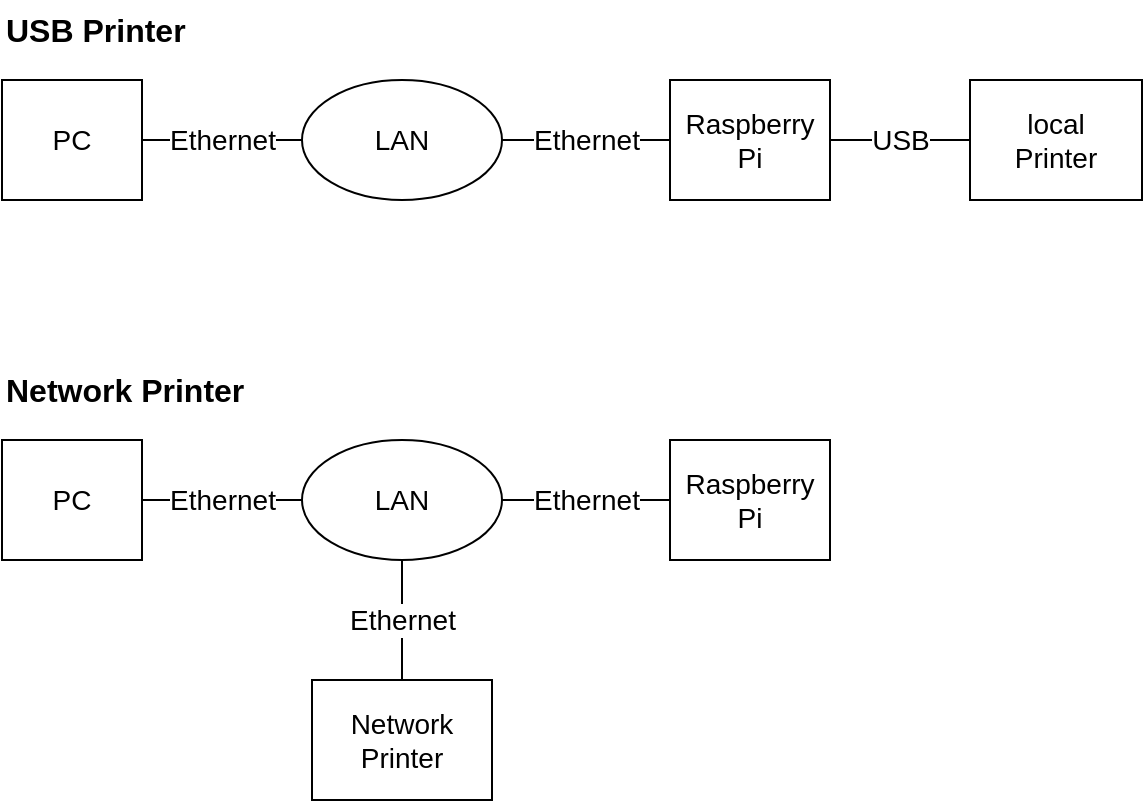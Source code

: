 <mxfile version="15.8.6" type="device"><diagram id="qyMAaPKurTYeTtp00xvE" name="Page-1"><mxGraphModel dx="837" dy="768" grid="1" gridSize="10" guides="1" tooltips="1" connect="1" arrows="1" fold="1" page="1" pageScale="1" pageWidth="827" pageHeight="1169" math="0" shadow="0"><root><mxCell id="0"/><mxCell id="1" parent="0"/><mxCell id="IFN6zynxN8u4NgMax0k6-1" value="local&lt;br style=&quot;font-size: 14px;&quot;&gt;Printer" style="whiteSpace=wrap;html=1;fontSize=14;" vertex="1" parent="1"><mxGeometry x="534" y="200" width="86" height="60" as="geometry"/></mxCell><mxCell id="IFN6zynxN8u4NgMax0k6-2" value="Raspberry&lt;br style=&quot;font-size: 14px;&quot;&gt;Pi" style="whiteSpace=wrap;html=1;fontSize=14;" vertex="1" parent="1"><mxGeometry x="384" y="200" width="80" height="60" as="geometry"/></mxCell><mxCell id="IFN6zynxN8u4NgMax0k6-3" value="USB" style="endArrow=none;html=1;rounded=0;entryX=0;entryY=0.5;entryDx=0;entryDy=0;exitX=1;exitY=0.5;exitDx=0;exitDy=0;fontSize=14;" edge="1" parent="1" source="IFN6zynxN8u4NgMax0k6-2" target="IFN6zynxN8u4NgMax0k6-1"><mxGeometry width="50" height="50" relative="1" as="geometry"><mxPoint x="484" y="420" as="sourcePoint"/><mxPoint x="534" y="370" as="targetPoint"/></mxGeometry></mxCell><mxCell id="IFN6zynxN8u4NgMax0k6-4" value="LAN" style="ellipse;whiteSpace=wrap;html=1;fontSize=14;" vertex="1" parent="1"><mxGeometry x="200" y="200" width="100" height="60" as="geometry"/></mxCell><mxCell id="IFN6zynxN8u4NgMax0k6-5" value="Ethernet" style="endArrow=none;html=1;rounded=0;exitX=1;exitY=0.5;exitDx=0;exitDy=0;entryX=0;entryY=0.5;entryDx=0;entryDy=0;fontSize=14;" edge="1" parent="1" source="IFN6zynxN8u4NgMax0k6-4" target="IFN6zynxN8u4NgMax0k6-2"><mxGeometry width="50" height="50" relative="1" as="geometry"><mxPoint x="394" y="250" as="sourcePoint"/><mxPoint x="444" y="200" as="targetPoint"/></mxGeometry></mxCell><mxCell id="IFN6zynxN8u4NgMax0k6-8" value="Network &lt;br style=&quot;font-size: 14px;&quot;&gt;Printer" style="whiteSpace=wrap;html=1;fontSize=14;" vertex="1" parent="1"><mxGeometry x="205" y="500" width="90" height="60" as="geometry"/></mxCell><mxCell id="IFN6zynxN8u4NgMax0k6-9" value="Raspberry&lt;br style=&quot;font-size: 14px;&quot;&gt;Pi" style="whiteSpace=wrap;html=1;fontSize=14;" vertex="1" parent="1"><mxGeometry x="384" y="380" width="80" height="60" as="geometry"/></mxCell><mxCell id="IFN6zynxN8u4NgMax0k6-10" value="Ethernet" style="endArrow=none;html=1;rounded=0;entryX=0.5;entryY=0;entryDx=0;entryDy=0;exitX=0.5;exitY=1;exitDx=0;exitDy=0;fontSize=14;" edge="1" parent="1" source="IFN6zynxN8u4NgMax0k6-16" target="IFN6zynxN8u4NgMax0k6-8"><mxGeometry width="50" height="50" relative="1" as="geometry"><mxPoint x="220" y="450" as="sourcePoint"/><mxPoint x="500" y="540" as="targetPoint"/></mxGeometry></mxCell><mxCell id="IFN6zynxN8u4NgMax0k6-12" value="Ethernet" style="endArrow=none;html=1;rounded=0;exitX=1;exitY=0.5;exitDx=0;exitDy=0;entryX=0;entryY=0.5;entryDx=0;entryDy=0;fontSize=14;" edge="1" parent="1" source="IFN6zynxN8u4NgMax0k6-16" target="IFN6zynxN8u4NgMax0k6-9"><mxGeometry width="50" height="50" relative="1" as="geometry"><mxPoint x="280" y="410" as="sourcePoint"/><mxPoint x="410" y="370" as="targetPoint"/></mxGeometry></mxCell><mxCell id="IFN6zynxN8u4NgMax0k6-14" value="PC" style="rounded=0;whiteSpace=wrap;html=1;fontSize=14;" vertex="1" parent="1"><mxGeometry x="50" y="200" width="70" height="60" as="geometry"/></mxCell><mxCell id="IFN6zynxN8u4NgMax0k6-16" value="LAN" style="ellipse;whiteSpace=wrap;html=1;fontSize=14;" vertex="1" parent="1"><mxGeometry x="200" y="380" width="100" height="60" as="geometry"/></mxCell><mxCell id="IFN6zynxN8u4NgMax0k6-17" value="Ethernet" style="endArrow=none;html=1;rounded=0;entryX=0;entryY=0.5;entryDx=0;entryDy=0;exitX=1;exitY=0.5;exitDx=0;exitDy=0;fontSize=14;" edge="1" parent="1" source="IFN6zynxN8u4NgMax0k6-14" target="IFN6zynxN8u4NgMax0k6-4"><mxGeometry width="50" height="50" relative="1" as="geometry"><mxPoint x="380" y="410" as="sourcePoint"/><mxPoint x="430" y="360" as="targetPoint"/></mxGeometry></mxCell><mxCell id="IFN6zynxN8u4NgMax0k6-19" value="PC" style="rounded=0;whiteSpace=wrap;html=1;fontSize=14;" vertex="1" parent="1"><mxGeometry x="50" y="380" width="70" height="60" as="geometry"/></mxCell><mxCell id="IFN6zynxN8u4NgMax0k6-20" value="Ethernet" style="endArrow=none;html=1;rounded=0;entryX=0;entryY=0.5;entryDx=0;entryDy=0;exitX=1;exitY=0.5;exitDx=0;exitDy=0;fontSize=14;" edge="1" parent="1" source="IFN6zynxN8u4NgMax0k6-19"><mxGeometry width="50" height="50" relative="1" as="geometry"><mxPoint x="380" y="590" as="sourcePoint"/><mxPoint x="200" y="410" as="targetPoint"/></mxGeometry></mxCell><mxCell id="IFN6zynxN8u4NgMax0k6-25" value="&lt;b style=&quot;font-size: 16px;&quot;&gt;&lt;font style=&quot;font-size: 16px;&quot;&gt;USB Printer&lt;/font&gt;&lt;/b&gt;" style="text;html=1;strokeColor=none;fillColor=none;align=left;verticalAlign=middle;whiteSpace=wrap;rounded=0;shadow=0;fontSize=16;" vertex="1" parent="1"><mxGeometry x="50" y="160" width="110" height="30" as="geometry"/></mxCell><mxCell id="IFN6zynxN8u4NgMax0k6-26" value="&lt;b style=&quot;font-size: 16px;&quot;&gt;&lt;font style=&quot;font-size: 16px;&quot;&gt;Network Printer&lt;/font&gt;&lt;/b&gt;" style="text;html=1;strokeColor=none;fillColor=none;align=left;verticalAlign=middle;whiteSpace=wrap;rounded=0;fontSize=16;" vertex="1" parent="1"><mxGeometry x="50" y="340" width="130" height="30" as="geometry"/></mxCell></root></mxGraphModel></diagram></mxfile>